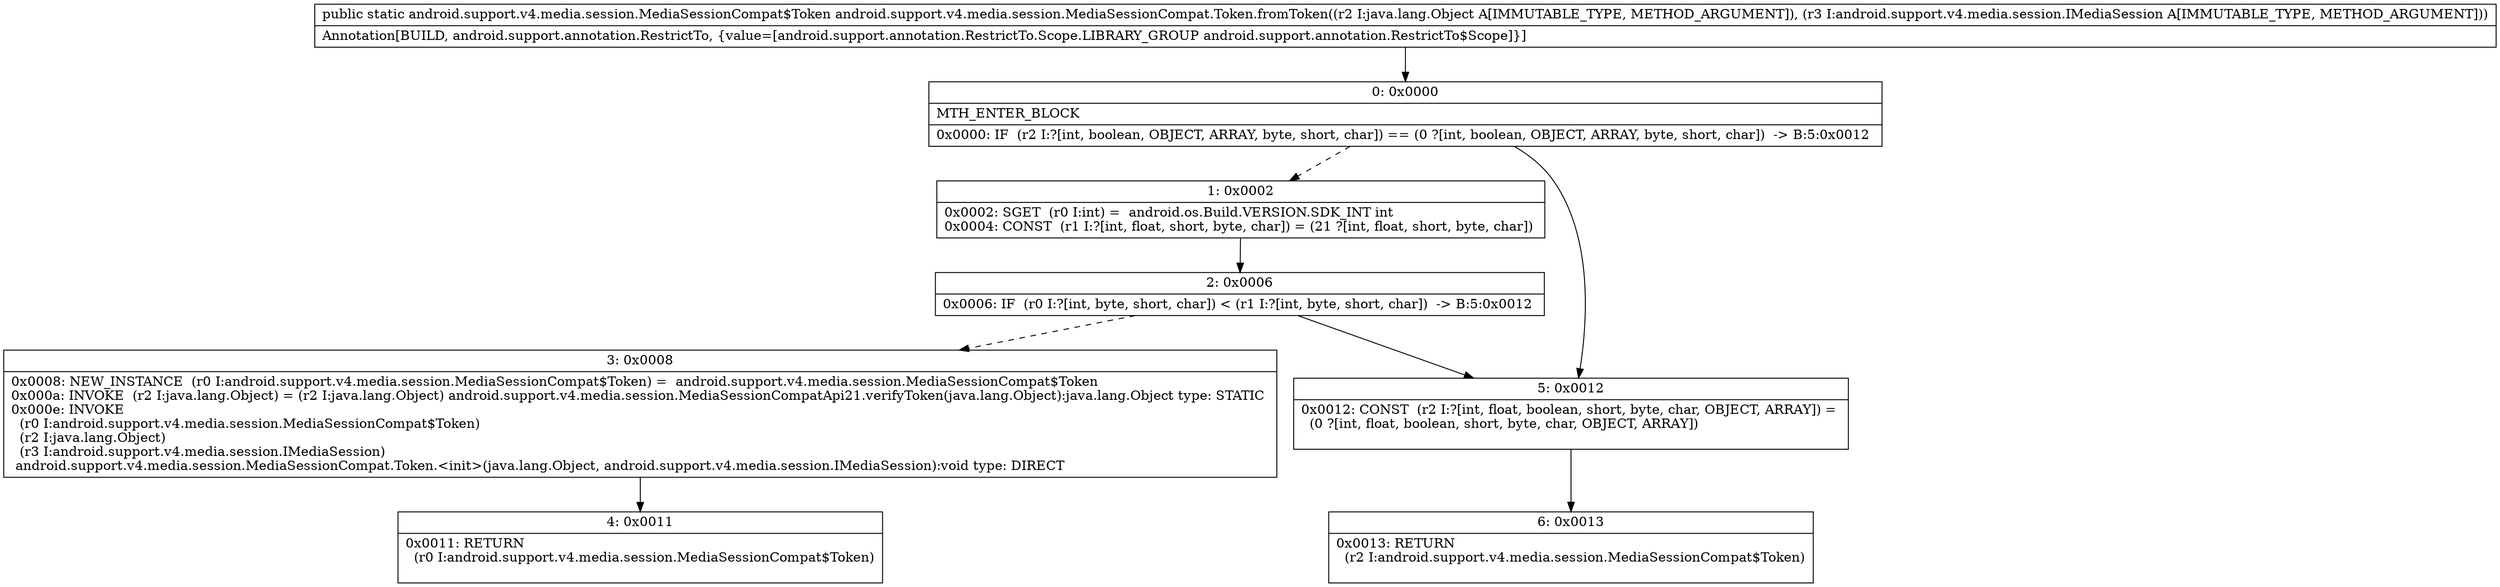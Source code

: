 digraph "CFG forandroid.support.v4.media.session.MediaSessionCompat.Token.fromToken(Ljava\/lang\/Object;Landroid\/support\/v4\/media\/session\/IMediaSession;)Landroid\/support\/v4\/media\/session\/MediaSessionCompat$Token;" {
Node_0 [shape=record,label="{0\:\ 0x0000|MTH_ENTER_BLOCK\l|0x0000: IF  (r2 I:?[int, boolean, OBJECT, ARRAY, byte, short, char]) == (0 ?[int, boolean, OBJECT, ARRAY, byte, short, char])  \-\> B:5:0x0012 \l}"];
Node_1 [shape=record,label="{1\:\ 0x0002|0x0002: SGET  (r0 I:int) =  android.os.Build.VERSION.SDK_INT int \l0x0004: CONST  (r1 I:?[int, float, short, byte, char]) = (21 ?[int, float, short, byte, char]) \l}"];
Node_2 [shape=record,label="{2\:\ 0x0006|0x0006: IF  (r0 I:?[int, byte, short, char]) \< (r1 I:?[int, byte, short, char])  \-\> B:5:0x0012 \l}"];
Node_3 [shape=record,label="{3\:\ 0x0008|0x0008: NEW_INSTANCE  (r0 I:android.support.v4.media.session.MediaSessionCompat$Token) =  android.support.v4.media.session.MediaSessionCompat$Token \l0x000a: INVOKE  (r2 I:java.lang.Object) = (r2 I:java.lang.Object) android.support.v4.media.session.MediaSessionCompatApi21.verifyToken(java.lang.Object):java.lang.Object type: STATIC \l0x000e: INVOKE  \l  (r0 I:android.support.v4.media.session.MediaSessionCompat$Token)\l  (r2 I:java.lang.Object)\l  (r3 I:android.support.v4.media.session.IMediaSession)\l android.support.v4.media.session.MediaSessionCompat.Token.\<init\>(java.lang.Object, android.support.v4.media.session.IMediaSession):void type: DIRECT \l}"];
Node_4 [shape=record,label="{4\:\ 0x0011|0x0011: RETURN  \l  (r0 I:android.support.v4.media.session.MediaSessionCompat$Token)\l \l}"];
Node_5 [shape=record,label="{5\:\ 0x0012|0x0012: CONST  (r2 I:?[int, float, boolean, short, byte, char, OBJECT, ARRAY]) = \l  (0 ?[int, float, boolean, short, byte, char, OBJECT, ARRAY])\l \l}"];
Node_6 [shape=record,label="{6\:\ 0x0013|0x0013: RETURN  \l  (r2 I:android.support.v4.media.session.MediaSessionCompat$Token)\l \l}"];
MethodNode[shape=record,label="{public static android.support.v4.media.session.MediaSessionCompat$Token android.support.v4.media.session.MediaSessionCompat.Token.fromToken((r2 I:java.lang.Object A[IMMUTABLE_TYPE, METHOD_ARGUMENT]), (r3 I:android.support.v4.media.session.IMediaSession A[IMMUTABLE_TYPE, METHOD_ARGUMENT]))  | Annotation[BUILD, android.support.annotation.RestrictTo, \{value=[android.support.annotation.RestrictTo.Scope.LIBRARY_GROUP android.support.annotation.RestrictTo$Scope]\}]\l}"];
MethodNode -> Node_0;
Node_0 -> Node_1[style=dashed];
Node_0 -> Node_5;
Node_1 -> Node_2;
Node_2 -> Node_3[style=dashed];
Node_2 -> Node_5;
Node_3 -> Node_4;
Node_5 -> Node_6;
}

